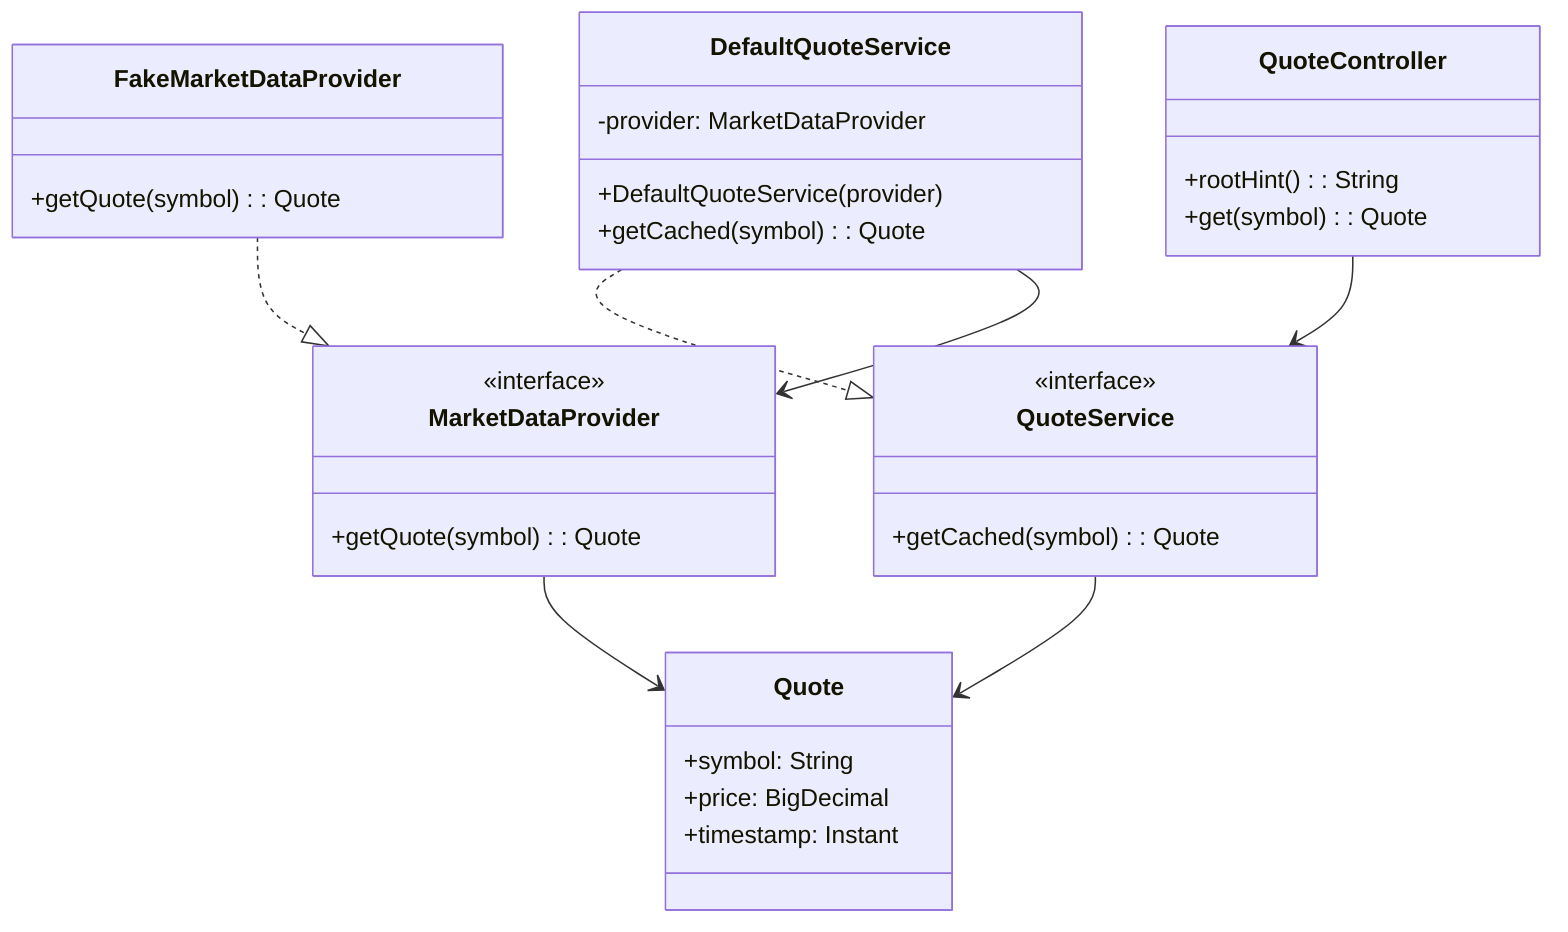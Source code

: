classDiagram-v2
  class QuoteController {
    +rootHint(): String
    +get(symbol): Quote
  }

  class QuoteService {
    +getCached(symbol): Quote
  }

  class DefaultQuoteService {
    -provider: MarketDataProvider
    +DefaultQuoteService(provider)
    +getCached(symbol): Quote
  }

  class MarketDataProvider {
    +getQuote(symbol): Quote
  }

  class FakeMarketDataProvider {
    +getQuote(symbol): Quote
  }

  class Quote {
    +symbol: String
    +price: BigDecimal
    +timestamp: Instant
  }

  <<interface>> QuoteService
  <<interface>> MarketDataProvider

  QuoteController --> QuoteService
  DefaultQuoteService ..|> QuoteService
  DefaultQuoteService --> MarketDataProvider
  FakeMarketDataProvider ..|> MarketDataProvider
  MarketDataProvider --> Quote
  QuoteService --> Quote